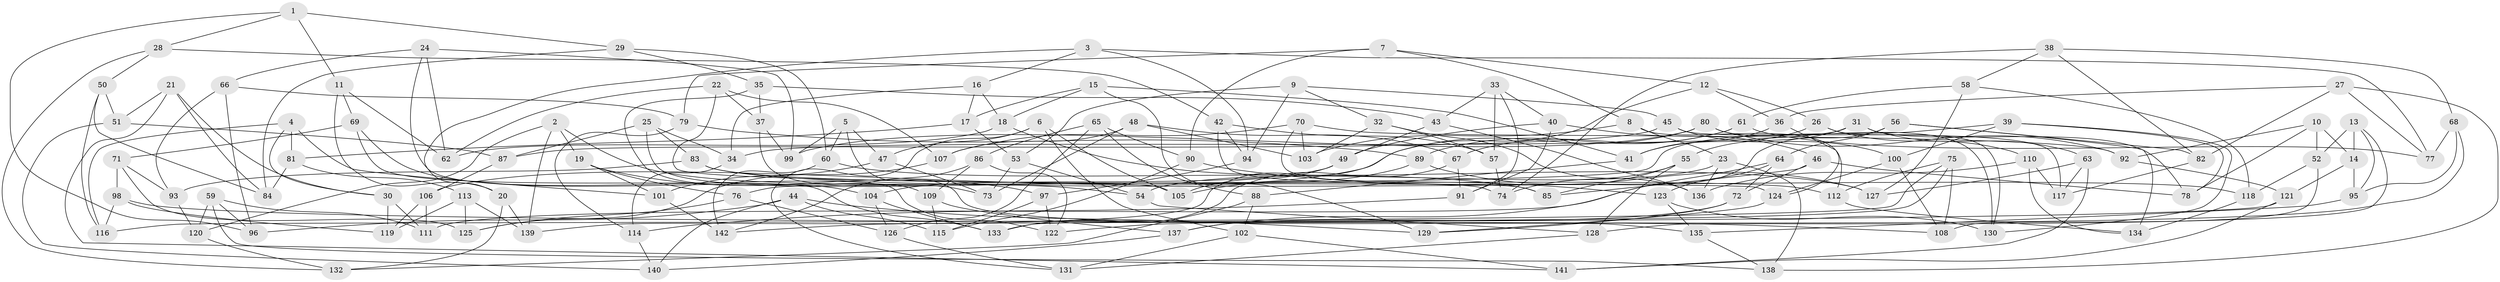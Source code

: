 // Generated by graph-tools (version 1.1) at 2025/59/03/09/25 04:59:07]
// undirected, 142 vertices, 284 edges
graph export_dot {
graph [start="1"]
  node [color=gray90,style=filled];
  1;
  2;
  3;
  4;
  5;
  6;
  7;
  8;
  9;
  10;
  11;
  12;
  13;
  14;
  15;
  16;
  17;
  18;
  19;
  20;
  21;
  22;
  23;
  24;
  25;
  26;
  27;
  28;
  29;
  30;
  31;
  32;
  33;
  34;
  35;
  36;
  37;
  38;
  39;
  40;
  41;
  42;
  43;
  44;
  45;
  46;
  47;
  48;
  49;
  50;
  51;
  52;
  53;
  54;
  55;
  56;
  57;
  58;
  59;
  60;
  61;
  62;
  63;
  64;
  65;
  66;
  67;
  68;
  69;
  70;
  71;
  72;
  73;
  74;
  75;
  76;
  77;
  78;
  79;
  80;
  81;
  82;
  83;
  84;
  85;
  86;
  87;
  88;
  89;
  90;
  91;
  92;
  93;
  94;
  95;
  96;
  97;
  98;
  99;
  100;
  101;
  102;
  103;
  104;
  105;
  106;
  107;
  108;
  109;
  110;
  111;
  112;
  113;
  114;
  115;
  116;
  117;
  118;
  119;
  120;
  121;
  122;
  123;
  124;
  125;
  126;
  127;
  128;
  129;
  130;
  131;
  132;
  133;
  134;
  135;
  136;
  137;
  138;
  139;
  140;
  141;
  142;
  1 -- 28;
  1 -- 11;
  1 -- 29;
  1 -- 96;
  2 -- 19;
  2 -- 54;
  2 -- 120;
  2 -- 139;
  3 -- 77;
  3 -- 20;
  3 -- 94;
  3 -- 16;
  4 -- 116;
  4 -- 101;
  4 -- 81;
  4 -- 30;
  5 -- 99;
  5 -- 47;
  5 -- 60;
  5 -- 135;
  6 -- 47;
  6 -- 131;
  6 -- 102;
  6 -- 105;
  7 -- 8;
  7 -- 12;
  7 -- 79;
  7 -- 90;
  8 -- 103;
  8 -- 112;
  8 -- 23;
  9 -- 94;
  9 -- 45;
  9 -- 53;
  9 -- 32;
  10 -- 92;
  10 -- 14;
  10 -- 78;
  10 -- 52;
  11 -- 62;
  11 -- 20;
  11 -- 69;
  12 -- 36;
  12 -- 26;
  12 -- 139;
  13 -- 52;
  13 -- 128;
  13 -- 14;
  13 -- 95;
  14 -- 121;
  14 -- 95;
  15 -- 129;
  15 -- 41;
  15 -- 18;
  15 -- 17;
  16 -- 18;
  16 -- 34;
  16 -- 17;
  17 -- 81;
  17 -- 53;
  18 -- 127;
  18 -- 62;
  19 -- 76;
  19 -- 101;
  19 -- 97;
  20 -- 139;
  20 -- 132;
  21 -- 51;
  21 -- 84;
  21 -- 141;
  21 -- 30;
  22 -- 107;
  22 -- 124;
  22 -- 62;
  22 -- 37;
  23 -- 138;
  23 -- 54;
  23 -- 136;
  24 -- 99;
  24 -- 122;
  24 -- 66;
  24 -- 62;
  25 -- 83;
  25 -- 34;
  25 -- 105;
  25 -- 87;
  26 -- 130;
  26 -- 110;
  26 -- 41;
  27 -- 82;
  27 -- 36;
  27 -- 77;
  27 -- 138;
  28 -- 42;
  28 -- 50;
  28 -- 132;
  29 -- 35;
  29 -- 60;
  29 -- 84;
  30 -- 111;
  30 -- 119;
  31 -- 34;
  31 -- 78;
  31 -- 63;
  31 -- 55;
  32 -- 57;
  32 -- 103;
  32 -- 136;
  33 -- 57;
  33 -- 91;
  33 -- 43;
  33 -- 40;
  34 -- 114;
  35 -- 109;
  35 -- 43;
  35 -- 37;
  36 -- 41;
  36 -- 124;
  37 -- 73;
  37 -- 99;
  38 -- 58;
  38 -- 68;
  38 -- 82;
  38 -- 74;
  39 -- 130;
  39 -- 78;
  39 -- 100;
  39 -- 76;
  40 -- 49;
  40 -- 91;
  40 -- 46;
  41 -- 88;
  42 -- 57;
  42 -- 94;
  42 -- 74;
  43 -- 136;
  43 -- 49;
  44 -- 96;
  44 -- 115;
  44 -- 140;
  44 -- 129;
  45 -- 117;
  45 -- 87;
  45 -- 100;
  46 -- 78;
  46 -- 85;
  46 -- 72;
  47 -- 101;
  47 -- 73;
  48 -- 103;
  48 -- 67;
  48 -- 73;
  48 -- 107;
  49 -- 105;
  49 -- 104;
  50 -- 51;
  50 -- 84;
  50 -- 116;
  51 -- 140;
  51 -- 87;
  52 -- 118;
  52 -- 108;
  53 -- 54;
  53 -- 73;
  54 -- 128;
  55 -- 128;
  55 -- 74;
  55 -- 85;
  56 -- 137;
  56 -- 64;
  56 -- 134;
  56 -- 82;
  57 -- 74;
  58 -- 61;
  58 -- 127;
  58 -- 118;
  59 -- 96;
  59 -- 120;
  59 -- 138;
  59 -- 111;
  60 -- 142;
  60 -- 85;
  61 -- 77;
  61 -- 67;
  61 -- 89;
  63 -- 127;
  63 -- 141;
  63 -- 117;
  64 -- 123;
  64 -- 111;
  64 -- 72;
  65 -- 90;
  65 -- 88;
  65 -- 126;
  65 -- 86;
  66 -- 79;
  66 -- 96;
  66 -- 93;
  67 -- 91;
  67 -- 133;
  68 -- 95;
  68 -- 77;
  68 -- 122;
  69 -- 71;
  69 -- 104;
  69 -- 133;
  70 -- 85;
  70 -- 103;
  70 -- 92;
  70 -- 107;
  71 -- 125;
  71 -- 93;
  71 -- 98;
  72 -- 137;
  72 -- 129;
  75 -- 108;
  75 -- 116;
  75 -- 133;
  75 -- 112;
  76 -- 126;
  76 -- 125;
  79 -- 114;
  79 -- 89;
  80 -- 106;
  80 -- 99;
  80 -- 130;
  80 -- 92;
  81 -- 84;
  81 -- 113;
  82 -- 117;
  83 -- 93;
  83 -- 118;
  83 -- 112;
  86 -- 122;
  86 -- 142;
  86 -- 109;
  87 -- 106;
  88 -- 102;
  88 -- 132;
  89 -- 105;
  89 -- 127;
  90 -- 115;
  90 -- 123;
  91 -- 114;
  92 -- 121;
  93 -- 120;
  94 -- 97;
  95 -- 135;
  97 -- 115;
  97 -- 122;
  98 -- 119;
  98 -- 116;
  98 -- 108;
  100 -- 108;
  100 -- 124;
  101 -- 142;
  102 -- 141;
  102 -- 131;
  104 -- 126;
  104 -- 133;
  106 -- 111;
  106 -- 119;
  107 -- 125;
  109 -- 115;
  109 -- 137;
  110 -- 117;
  110 -- 136;
  110 -- 134;
  112 -- 134;
  113 -- 139;
  113 -- 119;
  113 -- 125;
  114 -- 140;
  118 -- 134;
  120 -- 132;
  121 -- 142;
  121 -- 141;
  123 -- 130;
  123 -- 135;
  124 -- 129;
  126 -- 131;
  128 -- 131;
  135 -- 138;
  137 -- 140;
}
